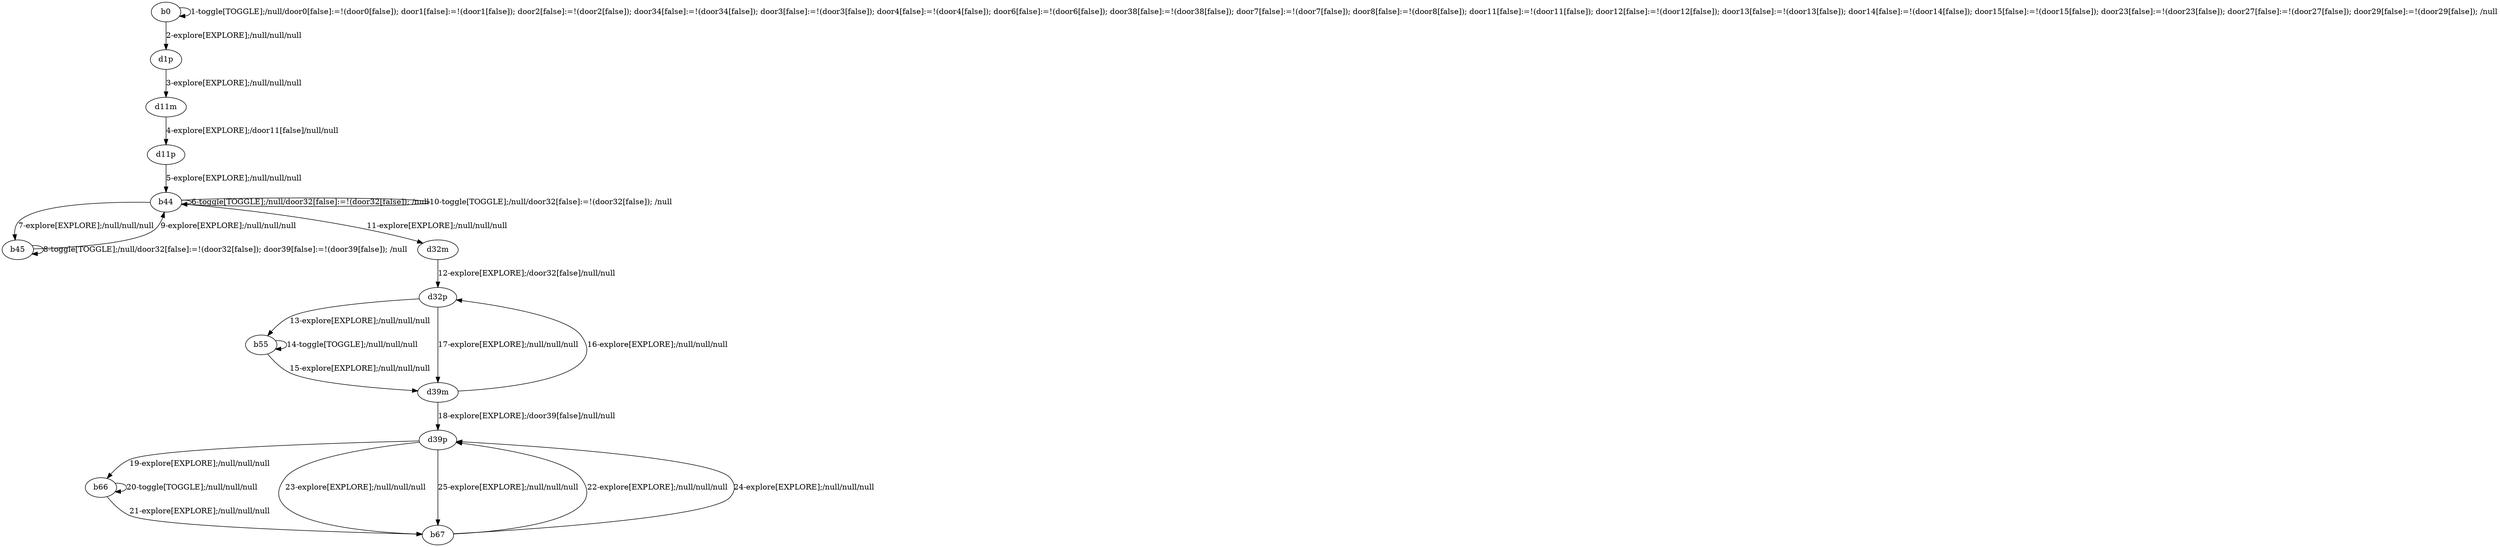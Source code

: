 # Total number of goals covered by this test: 6
# d39m --> d39p
# b66 --> b66
# b67 --> d39p
# b66 --> b67
# d39p --> b66
# d39p --> b67

digraph g {
"b0" -> "b0" [label = "1-toggle[TOGGLE];/null/door0[false]:=!(door0[false]); door1[false]:=!(door1[false]); door2[false]:=!(door2[false]); door34[false]:=!(door34[false]); door3[false]:=!(door3[false]); door4[false]:=!(door4[false]); door6[false]:=!(door6[false]); door38[false]:=!(door38[false]); door7[false]:=!(door7[false]); door8[false]:=!(door8[false]); door11[false]:=!(door11[false]); door12[false]:=!(door12[false]); door13[false]:=!(door13[false]); door14[false]:=!(door14[false]); door15[false]:=!(door15[false]); door23[false]:=!(door23[false]); door27[false]:=!(door27[false]); door29[false]:=!(door29[false]); /null"];
"b0" -> "d1p" [label = "2-explore[EXPLORE];/null/null/null"];
"d1p" -> "d11m" [label = "3-explore[EXPLORE];/null/null/null"];
"d11m" -> "d11p" [label = "4-explore[EXPLORE];/door11[false]/null/null"];
"d11p" -> "b44" [label = "5-explore[EXPLORE];/null/null/null"];
"b44" -> "b44" [label = "6-toggle[TOGGLE];/null/door32[false]:=!(door32[false]); /null"];
"b44" -> "b45" [label = "7-explore[EXPLORE];/null/null/null"];
"b45" -> "b45" [label = "8-toggle[TOGGLE];/null/door32[false]:=!(door32[false]); door39[false]:=!(door39[false]); /null"];
"b45" -> "b44" [label = "9-explore[EXPLORE];/null/null/null"];
"b44" -> "b44" [label = "10-toggle[TOGGLE];/null/door32[false]:=!(door32[false]); /null"];
"b44" -> "d32m" [label = "11-explore[EXPLORE];/null/null/null"];
"d32m" -> "d32p" [label = "12-explore[EXPLORE];/door32[false]/null/null"];
"d32p" -> "b55" [label = "13-explore[EXPLORE];/null/null/null"];
"b55" -> "b55" [label = "14-toggle[TOGGLE];/null/null/null"];
"b55" -> "d39m" [label = "15-explore[EXPLORE];/null/null/null"];
"d39m" -> "d32p" [label = "16-explore[EXPLORE];/null/null/null"];
"d32p" -> "d39m" [label = "17-explore[EXPLORE];/null/null/null"];
"d39m" -> "d39p" [label = "18-explore[EXPLORE];/door39[false]/null/null"];
"d39p" -> "b66" [label = "19-explore[EXPLORE];/null/null/null"];
"b66" -> "b66" [label = "20-toggle[TOGGLE];/null/null/null"];
"b66" -> "b67" [label = "21-explore[EXPLORE];/null/null/null"];
"b67" -> "d39p" [label = "22-explore[EXPLORE];/null/null/null"];
"d39p" -> "b67" [label = "23-explore[EXPLORE];/null/null/null"];
"b67" -> "d39p" [label = "24-explore[EXPLORE];/null/null/null"];
"d39p" -> "b67" [label = "25-explore[EXPLORE];/null/null/null"];
}